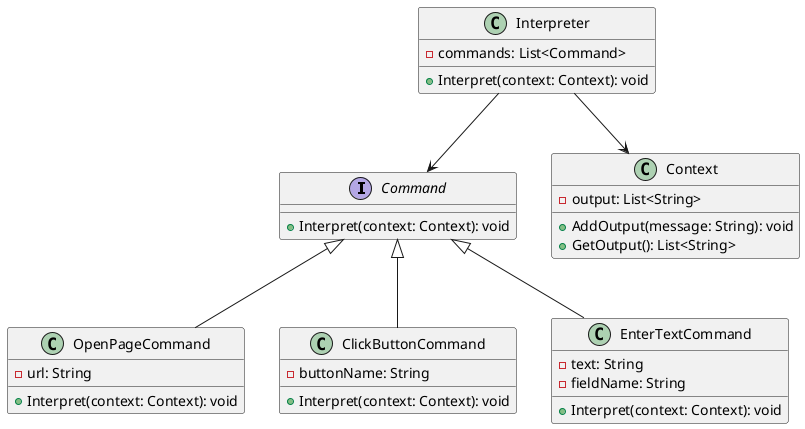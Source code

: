 @startuml

interface Command {
    +Interpret(context: Context): void
}

class Context {
    -output: List<String>
    +AddOutput(message: String): void
    +GetOutput(): List<String>
}

class OpenPageCommand {
    -url: String
    +Interpret(context: Context): void
}

class ClickButtonCommand {
    -buttonName: String
    +Interpret(context: Context): void
}

class EnterTextCommand {
    -text: String
    -fieldName: String
    +Interpret(context: Context): void
}

class Interpreter {
    -commands: List<Command>
    +Interpret(context: Context): void
}

Command <|-- OpenPageCommand
Command <|-- ClickButtonCommand
Command <|-- EnterTextCommand

Interpreter --> Command
Interpreter --> Context

@enduml